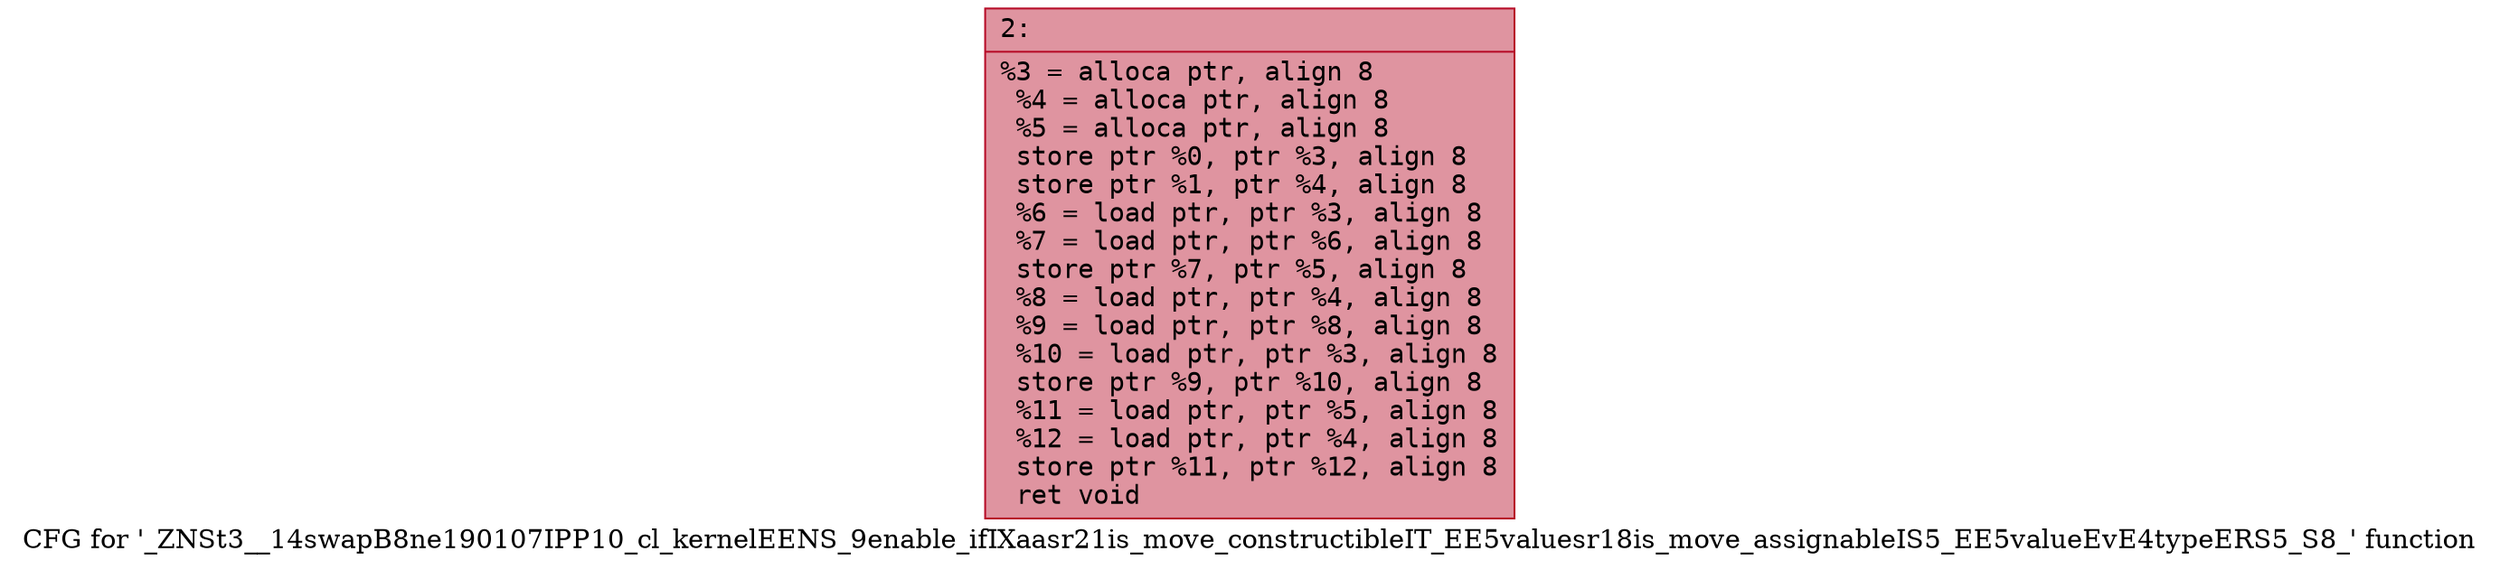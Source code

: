 digraph "CFG for '_ZNSt3__14swapB8ne190107IPP10_cl_kernelEENS_9enable_ifIXaasr21is_move_constructibleIT_EE5valuesr18is_move_assignableIS5_EE5valueEvE4typeERS5_S8_' function" {
	label="CFG for '_ZNSt3__14swapB8ne190107IPP10_cl_kernelEENS_9enable_ifIXaasr21is_move_constructibleIT_EE5valuesr18is_move_assignableIS5_EE5valueEvE4typeERS5_S8_' function";

	Node0x6000005c1860 [shape=record,color="#b70d28ff", style=filled, fillcolor="#b70d2870" fontname="Courier",label="{2:\l|  %3 = alloca ptr, align 8\l  %4 = alloca ptr, align 8\l  %5 = alloca ptr, align 8\l  store ptr %0, ptr %3, align 8\l  store ptr %1, ptr %4, align 8\l  %6 = load ptr, ptr %3, align 8\l  %7 = load ptr, ptr %6, align 8\l  store ptr %7, ptr %5, align 8\l  %8 = load ptr, ptr %4, align 8\l  %9 = load ptr, ptr %8, align 8\l  %10 = load ptr, ptr %3, align 8\l  store ptr %9, ptr %10, align 8\l  %11 = load ptr, ptr %5, align 8\l  %12 = load ptr, ptr %4, align 8\l  store ptr %11, ptr %12, align 8\l  ret void\l}"];
}
